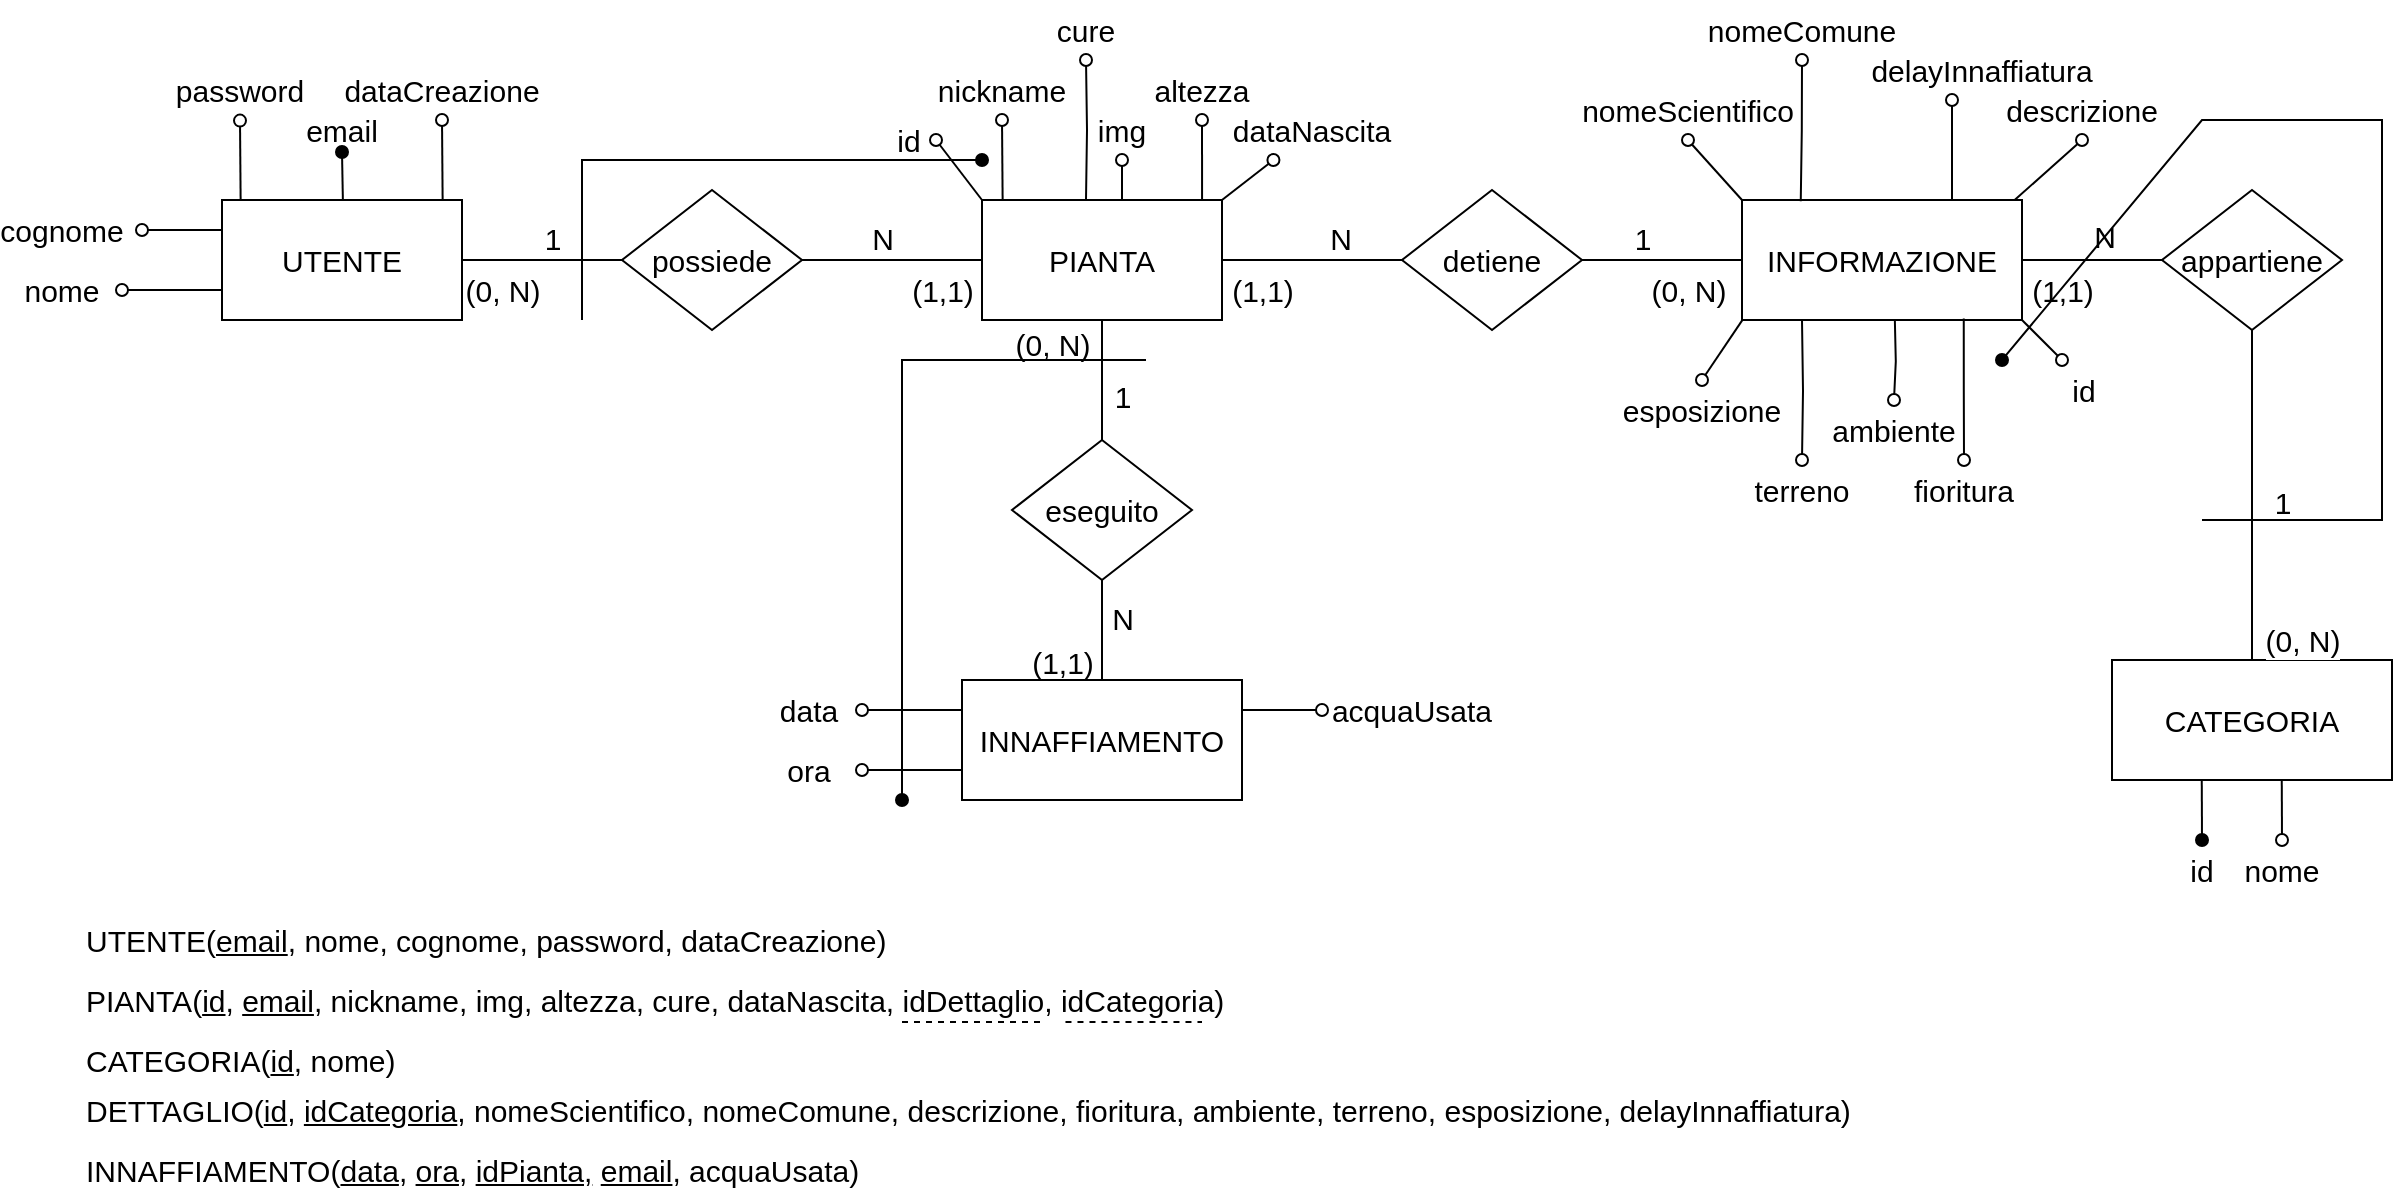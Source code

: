 <mxfile version="20.8.11" type="device"><diagram name="Pagina-1" id="2FTz808jugDv5oUOylLB"><mxGraphModel dx="1514" dy="921" grid="1" gridSize="10" guides="1" tooltips="1" connect="1" arrows="1" fold="1" page="1" pageScale="1" pageWidth="1654" pageHeight="1169" math="0" shadow="0"><root><mxCell id="0"/><mxCell id="1" parent="0"/><mxCell id="IASzXW3OIHH04ZZgrj7t-2" style="edgeStyle=orthogonalEdgeStyle;rounded=0;orthogonalLoop=1;jettySize=auto;html=1;fontSize=15;endArrow=oval;endFill=1;exitX=0.763;exitY=0.004;exitDx=0;exitDy=0;exitPerimeter=0;" edge="1" parent="1"><mxGeometry relative="1" as="geometry"><mxPoint x="180" y="176" as="targetPoint"/><mxPoint x="180.56" y="206.54" as="sourcePoint"/></mxGeometry></mxCell><mxCell id="IASzXW3OIHH04ZZgrj7t-7" style="edgeStyle=orthogonalEdgeStyle;rounded=0;orthogonalLoop=1;jettySize=auto;html=1;entryX=0.5;entryY=1;entryDx=0;entryDy=0;fontSize=15;endArrow=oval;endFill=0;exitX=0.261;exitY=-0.005;exitDx=0;exitDy=0;exitPerimeter=0;" edge="1" parent="1" target="IASzXW3OIHH04ZZgrj7t-6"><mxGeometry relative="1" as="geometry"><mxPoint x="129.32" y="200.0" as="sourcePoint"/></mxGeometry></mxCell><mxCell id="IASzXW3OIHH04ZZgrj7t-10" style="edgeStyle=orthogonalEdgeStyle;rounded=0;orthogonalLoop=1;jettySize=auto;html=1;fontSize=15;endArrow=oval;endFill=0;exitX=0;exitY=0.75;exitDx=0;exitDy=0;" edge="1" parent="1" source="IASzXW3OIHH04ZZgrj7t-1" target="IASzXW3OIHH04ZZgrj7t-5"><mxGeometry relative="1" as="geometry"/></mxCell><mxCell id="IASzXW3OIHH04ZZgrj7t-28" style="edgeStyle=none;rounded=0;orthogonalLoop=1;jettySize=auto;html=1;fontSize=15;endArrow=none;endFill=0;" edge="1" parent="1" source="IASzXW3OIHH04ZZgrj7t-1" target="IASzXW3OIHH04ZZgrj7t-27"><mxGeometry relative="1" as="geometry"/></mxCell><mxCell id="IASzXW3OIHH04ZZgrj7t-30" value="(0, N)" style="edgeLabel;html=1;align=center;verticalAlign=middle;resizable=0;points=[];fontSize=15;" vertex="1" connectable="0" parent="IASzXW3OIHH04ZZgrj7t-28"><mxGeometry x="-0.494" y="-1" relative="1" as="geometry"><mxPoint y="14" as="offset"/></mxGeometry></mxCell><mxCell id="IASzXW3OIHH04ZZgrj7t-32" value="1" style="edgeLabel;html=1;align=center;verticalAlign=middle;resizable=0;points=[];fontSize=15;" vertex="1" connectable="0" parent="IASzXW3OIHH04ZZgrj7t-28"><mxGeometry x="0.125" relative="1" as="geometry"><mxPoint y="-11" as="offset"/></mxGeometry></mxCell><mxCell id="IASzXW3OIHH04ZZgrj7t-1" value="UTENTE" style="rounded=0;whiteSpace=wrap;html=1;fontSize=15;" vertex="1" parent="1"><mxGeometry x="120" y="200" width="120" height="60" as="geometry"/></mxCell><mxCell id="IASzXW3OIHH04ZZgrj7t-3" value="email" style="text;html=1;strokeColor=none;fillColor=none;align=center;verticalAlign=middle;whiteSpace=wrap;rounded=0;fontSize=15;" vertex="1" parent="1"><mxGeometry x="150" y="150" width="60" height="30" as="geometry"/></mxCell><mxCell id="IASzXW3OIHH04ZZgrj7t-4" value="cognome" style="text;html=1;strokeColor=none;fillColor=none;align=center;verticalAlign=middle;whiteSpace=wrap;rounded=0;fontSize=15;" vertex="1" parent="1"><mxGeometry x="10" y="200" width="60" height="30" as="geometry"/></mxCell><mxCell id="IASzXW3OIHH04ZZgrj7t-5" value="nome" style="text;html=1;strokeColor=none;fillColor=none;align=center;verticalAlign=middle;whiteSpace=wrap;rounded=0;fontSize=15;" vertex="1" parent="1"><mxGeometry x="10" y="230" width="60" height="30" as="geometry"/></mxCell><mxCell id="IASzXW3OIHH04ZZgrj7t-6" value="password" style="text;html=1;strokeColor=none;fillColor=none;align=center;verticalAlign=middle;whiteSpace=wrap;rounded=0;fontSize=15;" vertex="1" parent="1"><mxGeometry x="99" y="130.3" width="60" height="30" as="geometry"/></mxCell><mxCell id="IASzXW3OIHH04ZZgrj7t-9" style="edgeStyle=orthogonalEdgeStyle;rounded=0;orthogonalLoop=1;jettySize=auto;html=1;fontSize=15;endArrow=oval;endFill=0;exitX=0;exitY=0.25;exitDx=0;exitDy=0;" edge="1" parent="1" source="IASzXW3OIHH04ZZgrj7t-1"><mxGeometry relative="1" as="geometry"><mxPoint x="161.32" y="209.7" as="sourcePoint"/><mxPoint x="80" y="215" as="targetPoint"/><Array as="points"><mxPoint x="80" y="215"/><mxPoint x="80" y="215"/></Array></mxGeometry></mxCell><mxCell id="IASzXW3OIHH04ZZgrj7t-11" style="edgeStyle=orthogonalEdgeStyle;rounded=0;orthogonalLoop=1;jettySize=auto;html=1;fontSize=15;endArrow=oval;endFill=0;entryX=0.5;entryY=1;entryDx=0;entryDy=0;exitX=0.763;exitY=0.004;exitDx=0;exitDy=0;exitPerimeter=0;" edge="1" parent="1" target="IASzXW3OIHH04ZZgrj7t-15"><mxGeometry relative="1" as="geometry"><mxPoint x="569.97" y="160" as="targetPoint"/><mxPoint x="571.56" y="200.24" as="sourcePoint"/></mxGeometry></mxCell><mxCell id="IASzXW3OIHH04ZZgrj7t-12" style="edgeStyle=orthogonalEdgeStyle;rounded=0;orthogonalLoop=1;jettySize=auto;html=1;entryX=0.5;entryY=1;entryDx=0;entryDy=0;fontSize=15;endArrow=oval;endFill=0;exitX=0.261;exitY=-0.005;exitDx=0;exitDy=0;exitPerimeter=0;" edge="1" parent="1" target="IASzXW3OIHH04ZZgrj7t-18"><mxGeometry relative="1" as="geometry"><mxPoint x="510.32" y="199.7" as="sourcePoint"/></mxGeometry></mxCell><mxCell id="IASzXW3OIHH04ZZgrj7t-13" style="rounded=0;orthogonalLoop=1;jettySize=auto;html=1;fontSize=15;endArrow=oval;endFill=0;exitX=1;exitY=0;exitDx=0;exitDy=0;" edge="1" parent="1" source="IASzXW3OIHH04ZZgrj7t-14" target="IASzXW3OIHH04ZZgrj7t-17"><mxGeometry relative="1" as="geometry"/></mxCell><mxCell id="IASzXW3OIHH04ZZgrj7t-36" style="edgeStyle=none;rounded=0;orthogonalLoop=1;jettySize=auto;html=1;fontSize=15;endArrow=none;endFill=0;" edge="1" parent="1" source="IASzXW3OIHH04ZZgrj7t-14" target="IASzXW3OIHH04ZZgrj7t-35"><mxGeometry relative="1" as="geometry"/></mxCell><mxCell id="IASzXW3OIHH04ZZgrj7t-60" value="(1,1)" style="edgeLabel;html=1;align=center;verticalAlign=middle;resizable=0;points=[];fontSize=15;" vertex="1" connectable="0" parent="IASzXW3OIHH04ZZgrj7t-36"><mxGeometry x="-0.449" y="1" relative="1" as="geometry"><mxPoint x="-5" y="16" as="offset"/></mxGeometry></mxCell><mxCell id="IASzXW3OIHH04ZZgrj7t-62" value="N" style="edgeLabel;html=1;align=center;verticalAlign=middle;resizable=0;points=[];fontSize=15;" vertex="1" connectable="0" parent="IASzXW3OIHH04ZZgrj7t-36"><mxGeometry x="0.318" y="1" relative="1" as="geometry"><mxPoint x="-1" y="-10" as="offset"/></mxGeometry></mxCell><mxCell id="IASzXW3OIHH04ZZgrj7t-72" style="edgeStyle=none;rounded=0;orthogonalLoop=1;jettySize=auto;html=1;fontSize=15;endArrow=none;endFill=0;" edge="1" parent="1" source="IASzXW3OIHH04ZZgrj7t-14" target="IASzXW3OIHH04ZZgrj7t-71"><mxGeometry relative="1" as="geometry"/></mxCell><mxCell id="IASzXW3OIHH04ZZgrj7t-97" value="(0, N)" style="edgeLabel;html=1;align=center;verticalAlign=middle;resizable=0;points=[];fontSize=15;" vertex="1" connectable="0" parent="IASzXW3OIHH04ZZgrj7t-72"><mxGeometry x="0.209" y="1" relative="1" as="geometry"><mxPoint x="-26" y="-25" as="offset"/></mxGeometry></mxCell><mxCell id="IASzXW3OIHH04ZZgrj7t-99" value="1" style="edgeLabel;html=1;align=center;verticalAlign=middle;resizable=0;points=[];fontSize=15;" vertex="1" connectable="0" parent="IASzXW3OIHH04ZZgrj7t-72"><mxGeometry x="0.267" y="-1" relative="1" as="geometry"><mxPoint x="11" as="offset"/></mxGeometry></mxCell><mxCell id="IASzXW3OIHH04ZZgrj7t-14" value="PIANTA" style="rounded=0;whiteSpace=wrap;html=1;fontSize=15;" vertex="1" parent="1"><mxGeometry x="500" y="200" width="120" height="60" as="geometry"/></mxCell><mxCell id="IASzXW3OIHH04ZZgrj7t-15" value="img" style="text;html=1;strokeColor=none;fillColor=none;align=center;verticalAlign=middle;whiteSpace=wrap;rounded=0;fontSize=15;" vertex="1" parent="1"><mxGeometry x="540" y="150" width="60" height="30" as="geometry"/></mxCell><mxCell id="IASzXW3OIHH04ZZgrj7t-16" value="id" style="text;html=1;strokeColor=none;fillColor=none;align=center;verticalAlign=middle;whiteSpace=wrap;rounded=0;fontSize=15;" vertex="1" parent="1"><mxGeometry x="450" y="160" width="27" height="20" as="geometry"/></mxCell><mxCell id="IASzXW3OIHH04ZZgrj7t-17" value="dataNascita" style="text;html=1;strokeColor=none;fillColor=none;align=center;verticalAlign=middle;whiteSpace=wrap;rounded=0;fontSize=15;" vertex="1" parent="1"><mxGeometry x="620" y="150" width="90" height="30" as="geometry"/></mxCell><mxCell id="IASzXW3OIHH04ZZgrj7t-18" value="nickname" style="text;html=1;strokeColor=none;fillColor=none;align=center;verticalAlign=middle;whiteSpace=wrap;rounded=0;fontSize=15;" vertex="1" parent="1"><mxGeometry x="480" y="130" width="60" height="30" as="geometry"/></mxCell><mxCell id="IASzXW3OIHH04ZZgrj7t-19" style="rounded=0;orthogonalLoop=1;jettySize=auto;html=1;fontSize=15;endArrow=oval;endFill=0;exitX=0;exitY=0;exitDx=0;exitDy=0;entryX=1;entryY=0.5;entryDx=0;entryDy=0;" edge="1" parent="1" source="IASzXW3OIHH04ZZgrj7t-14" target="IASzXW3OIHH04ZZgrj7t-16"><mxGeometry relative="1" as="geometry"><mxPoint x="541.32" y="209.7" as="sourcePoint"/><mxPoint x="460" y="215.0" as="targetPoint"/></mxGeometry></mxCell><mxCell id="IASzXW3OIHH04ZZgrj7t-20" style="edgeStyle=orthogonalEdgeStyle;rounded=0;orthogonalLoop=1;jettySize=auto;html=1;entryX=0.5;entryY=1;entryDx=0;entryDy=0;fontSize=15;endArrow=oval;endFill=0;exitX=0.261;exitY=-0.005;exitDx=0;exitDy=0;exitPerimeter=0;" edge="1" parent="1" target="IASzXW3OIHH04ZZgrj7t-21"><mxGeometry relative="1" as="geometry"><mxPoint x="230.32" y="199.7" as="sourcePoint"/></mxGeometry></mxCell><mxCell id="IASzXW3OIHH04ZZgrj7t-21" value="dataCreazione" style="text;html=1;strokeColor=none;fillColor=none;align=center;verticalAlign=middle;whiteSpace=wrap;rounded=0;fontSize=15;" vertex="1" parent="1"><mxGeometry x="200" y="130" width="60" height="30" as="geometry"/></mxCell><mxCell id="IASzXW3OIHH04ZZgrj7t-22" style="edgeStyle=orthogonalEdgeStyle;rounded=0;orthogonalLoop=1;jettySize=auto;html=1;entryX=0.5;entryY=1;entryDx=0;entryDy=0;fontSize=15;endArrow=oval;endFill=0;exitX=0.917;exitY=0.004;exitDx=0;exitDy=0;exitPerimeter=0;" edge="1" parent="1" target="IASzXW3OIHH04ZZgrj7t-23" source="IASzXW3OIHH04ZZgrj7t-14"><mxGeometry relative="1" as="geometry"><mxPoint x="597.32" y="199.7" as="sourcePoint"/></mxGeometry></mxCell><mxCell id="IASzXW3OIHH04ZZgrj7t-23" value="altezza" style="text;html=1;strokeColor=none;fillColor=none;align=center;verticalAlign=middle;whiteSpace=wrap;rounded=0;fontSize=15;" vertex="1" parent="1"><mxGeometry x="580" y="130" width="60" height="30" as="geometry"/></mxCell><mxCell id="IASzXW3OIHH04ZZgrj7t-25" style="edgeStyle=orthogonalEdgeStyle;rounded=0;orthogonalLoop=1;jettySize=auto;html=1;entryX=0.5;entryY=1;entryDx=0;entryDy=0;fontSize=15;endArrow=oval;endFill=0;exitX=0.5;exitY=0;exitDx=0;exitDy=0;" edge="1" parent="1" target="IASzXW3OIHH04ZZgrj7t-26"><mxGeometry relative="1" as="geometry"><mxPoint x="552" y="200" as="sourcePoint"/></mxGeometry></mxCell><mxCell id="IASzXW3OIHH04ZZgrj7t-26" value="cure" style="text;html=1;strokeColor=none;fillColor=none;align=center;verticalAlign=middle;whiteSpace=wrap;rounded=0;fontSize=15;" vertex="1" parent="1"><mxGeometry x="522" y="100" width="60" height="30" as="geometry"/></mxCell><mxCell id="IASzXW3OIHH04ZZgrj7t-29" style="edgeStyle=none;rounded=0;orthogonalLoop=1;jettySize=auto;html=1;fontSize=15;endArrow=none;endFill=0;" edge="1" parent="1" source="IASzXW3OIHH04ZZgrj7t-27" target="IASzXW3OIHH04ZZgrj7t-14"><mxGeometry relative="1" as="geometry"/></mxCell><mxCell id="IASzXW3OIHH04ZZgrj7t-31" value="(1,1)" style="edgeLabel;html=1;align=center;verticalAlign=middle;resizable=0;points=[];fontSize=15;" vertex="1" connectable="0" parent="IASzXW3OIHH04ZZgrj7t-29"><mxGeometry x="0.434" y="-1" relative="1" as="geometry"><mxPoint x="5" y="14" as="offset"/></mxGeometry></mxCell><mxCell id="IASzXW3OIHH04ZZgrj7t-33" value="N" style="edgeLabel;html=1;align=center;verticalAlign=middle;resizable=0;points=[];fontSize=15;" vertex="1" connectable="0" parent="IASzXW3OIHH04ZZgrj7t-29"><mxGeometry x="-0.116" y="-1" relative="1" as="geometry"><mxPoint y="-12" as="offset"/></mxGeometry></mxCell><mxCell id="IASzXW3OIHH04ZZgrj7t-27" value="possiede" style="rhombus;whiteSpace=wrap;html=1;fontSize=15;" vertex="1" parent="1"><mxGeometry x="320" y="195" width="90" height="70" as="geometry"/></mxCell><mxCell id="IASzXW3OIHH04ZZgrj7t-64" style="edgeStyle=none;rounded=0;orthogonalLoop=1;jettySize=auto;html=1;fontSize=15;endArrow=oval;endFill=0;exitX=1;exitY=1;exitDx=0;exitDy=0;" edge="1" parent="1" source="IASzXW3OIHH04ZZgrj7t-34"><mxGeometry relative="1" as="geometry"><mxPoint x="1040" y="280" as="targetPoint"/></mxGeometry></mxCell><mxCell id="IASzXW3OIHH04ZZgrj7t-69" style="edgeStyle=none;rounded=0;orthogonalLoop=1;jettySize=auto;html=1;fontSize=15;endArrow=none;endFill=0;" edge="1" parent="1" source="IASzXW3OIHH04ZZgrj7t-34" target="IASzXW3OIHH04ZZgrj7t-68"><mxGeometry relative="1" as="geometry"/></mxCell><mxCell id="IASzXW3OIHH04ZZgrj7t-92" value="(1,1)" style="edgeLabel;html=1;align=center;verticalAlign=middle;resizable=0;points=[];fontSize=15;" vertex="1" connectable="0" parent="IASzXW3OIHH04ZZgrj7t-69"><mxGeometry x="-0.659" y="2" relative="1" as="geometry"><mxPoint x="8" y="17" as="offset"/></mxGeometry></mxCell><mxCell id="IASzXW3OIHH04ZZgrj7t-95" value="N" style="edgeLabel;html=1;align=center;verticalAlign=middle;resizable=0;points=[];fontSize=15;" vertex="1" connectable="0" parent="IASzXW3OIHH04ZZgrj7t-69"><mxGeometry x="0.413" y="2" relative="1" as="geometry"><mxPoint x="-9" y="-10" as="offset"/></mxGeometry></mxCell><mxCell id="IASzXW3OIHH04ZZgrj7t-34" value="INFORMAZIONE" style="rounded=0;whiteSpace=wrap;html=1;fontSize=15;" vertex="1" parent="1"><mxGeometry x="880" y="200" width="140" height="60" as="geometry"/></mxCell><mxCell id="IASzXW3OIHH04ZZgrj7t-37" style="edgeStyle=none;rounded=0;orthogonalLoop=1;jettySize=auto;html=1;fontSize=15;endArrow=none;endFill=0;" edge="1" parent="1" source="IASzXW3OIHH04ZZgrj7t-35" target="IASzXW3OIHH04ZZgrj7t-34"><mxGeometry relative="1" as="geometry"/></mxCell><mxCell id="IASzXW3OIHH04ZZgrj7t-61" value="(0, N)" style="edgeLabel;html=1;align=center;verticalAlign=middle;resizable=0;points=[];fontSize=15;" vertex="1" connectable="0" parent="IASzXW3OIHH04ZZgrj7t-37"><mxGeometry x="0.275" y="1" relative="1" as="geometry"><mxPoint x="2" y="16" as="offset"/></mxGeometry></mxCell><mxCell id="IASzXW3OIHH04ZZgrj7t-63" value="1" style="edgeLabel;html=1;align=center;verticalAlign=middle;resizable=0;points=[];fontSize=15;" vertex="1" connectable="0" parent="IASzXW3OIHH04ZZgrj7t-37"><mxGeometry x="-0.496" y="3" relative="1" as="geometry"><mxPoint x="10" y="-8" as="offset"/></mxGeometry></mxCell><mxCell id="IASzXW3OIHH04ZZgrj7t-35" value="detiene" style="rhombus;whiteSpace=wrap;html=1;fontSize=15;" vertex="1" parent="1"><mxGeometry x="710" y="195" width="90" height="70" as="geometry"/></mxCell><mxCell id="IASzXW3OIHH04ZZgrj7t-39" style="rounded=0;orthogonalLoop=1;jettySize=auto;html=1;entryX=0.5;entryY=1;entryDx=0;entryDy=0;fontSize=15;endArrow=oval;endFill=0;exitX=0;exitY=0;exitDx=0;exitDy=0;" edge="1" parent="1" target="IASzXW3OIHH04ZZgrj7t-40" source="IASzXW3OIHH04ZZgrj7t-34"><mxGeometry relative="1" as="geometry"><mxPoint x="896.32" y="199.7" as="sourcePoint"/></mxGeometry></mxCell><mxCell id="IASzXW3OIHH04ZZgrj7t-40" value="nomeScientifico" style="text;html=1;strokeColor=none;fillColor=none;align=center;verticalAlign=middle;whiteSpace=wrap;rounded=0;fontSize=15;" vertex="1" parent="1"><mxGeometry x="800" y="140" width="106" height="30" as="geometry"/></mxCell><mxCell id="IASzXW3OIHH04ZZgrj7t-41" style="rounded=0;orthogonalLoop=1;jettySize=auto;html=1;entryX=0.5;entryY=1;entryDx=0;entryDy=0;fontSize=15;endArrow=oval;endFill=0;exitX=0.261;exitY=-0.005;exitDx=0;exitDy=0;exitPerimeter=0;" edge="1" parent="1" target="IASzXW3OIHH04ZZgrj7t-42"><mxGeometry relative="1" as="geometry"><mxPoint x="1016.32" y="200.0" as="sourcePoint"/></mxGeometry></mxCell><mxCell id="IASzXW3OIHH04ZZgrj7t-42" value="descrizione" style="text;html=1;strokeColor=none;fillColor=none;align=center;verticalAlign=middle;whiteSpace=wrap;rounded=0;fontSize=15;" vertex="1" parent="1"><mxGeometry x="1020" y="140" width="60" height="30" as="geometry"/></mxCell><mxCell id="IASzXW3OIHH04ZZgrj7t-44" style="rounded=0;orthogonalLoop=1;jettySize=auto;html=1;entryX=0.5;entryY=0;entryDx=0;entryDy=0;fontSize=15;endArrow=oval;endFill=0;exitX=0.153;exitY=0.995;exitDx=0;exitDy=0;exitPerimeter=0;" edge="1" parent="1" target="IASzXW3OIHH04ZZgrj7t-45"><mxGeometry relative="1" as="geometry"><mxPoint x="880.42" y="259.7" as="sourcePoint"/></mxGeometry></mxCell><mxCell id="IASzXW3OIHH04ZZgrj7t-45" value="esposizione" style="text;html=1;strokeColor=none;fillColor=none;align=center;verticalAlign=middle;whiteSpace=wrap;rounded=0;fontSize=15;" vertex="1" parent="1"><mxGeometry x="830" y="290" width="60" height="30" as="geometry"/></mxCell><mxCell id="IASzXW3OIHH04ZZgrj7t-47" style="edgeStyle=orthogonalEdgeStyle;rounded=0;orthogonalLoop=1;jettySize=auto;html=1;entryX=0.5;entryY=0;entryDx=0;entryDy=0;fontSize=15;endArrow=oval;endFill=0;exitX=0.153;exitY=0.995;exitDx=0;exitDy=0;exitPerimeter=0;" edge="1" parent="1" target="IASzXW3OIHH04ZZgrj7t-48"><mxGeometry relative="1" as="geometry"><mxPoint x="956.42" y="259.7" as="sourcePoint"/></mxGeometry></mxCell><mxCell id="IASzXW3OIHH04ZZgrj7t-48" value="ambiente" style="text;html=1;strokeColor=none;fillColor=none;align=center;verticalAlign=middle;whiteSpace=wrap;rounded=0;fontSize=15;" vertex="1" parent="1"><mxGeometry x="926" y="300" width="60" height="30" as="geometry"/></mxCell><mxCell id="IASzXW3OIHH04ZZgrj7t-49" style="edgeStyle=orthogonalEdgeStyle;rounded=0;orthogonalLoop=1;jettySize=auto;html=1;entryX=0.5;entryY=0;entryDx=0;entryDy=0;fontSize=15;endArrow=oval;endFill=0;" edge="1" parent="1" target="IASzXW3OIHH04ZZgrj7t-50"><mxGeometry relative="1" as="geometry"><mxPoint x="910" y="260" as="sourcePoint"/></mxGeometry></mxCell><mxCell id="IASzXW3OIHH04ZZgrj7t-50" value="terreno" style="text;html=1;strokeColor=none;fillColor=none;align=center;verticalAlign=middle;whiteSpace=wrap;rounded=0;fontSize=15;" vertex="1" parent="1"><mxGeometry x="880" y="330" width="60" height="30" as="geometry"/></mxCell><mxCell id="IASzXW3OIHH04ZZgrj7t-51" style="edgeStyle=orthogonalEdgeStyle;rounded=0;orthogonalLoop=1;jettySize=auto;html=1;entryX=0.5;entryY=1;entryDx=0;entryDy=0;fontSize=15;endArrow=oval;endFill=0;exitX=0.367;exitY=0.01;exitDx=0;exitDy=0;exitPerimeter=0;" edge="1" parent="1" target="IASzXW3OIHH04ZZgrj7t-52"><mxGeometry relative="1" as="geometry"><mxPoint x="909.38" y="200.6" as="sourcePoint"/></mxGeometry></mxCell><mxCell id="IASzXW3OIHH04ZZgrj7t-52" value="nomeComune" style="text;html=1;strokeColor=none;fillColor=none;align=center;verticalAlign=middle;whiteSpace=wrap;rounded=0;fontSize=15;" vertex="1" parent="1"><mxGeometry x="880" y="100.0" width="60" height="30" as="geometry"/></mxCell><mxCell id="IASzXW3OIHH04ZZgrj7t-54" style="edgeStyle=orthogonalEdgeStyle;rounded=0;orthogonalLoop=1;jettySize=auto;html=1;entryX=0.5;entryY=0;entryDx=0;entryDy=0;fontSize=15;endArrow=oval;endFill=0;exitX=0.792;exitY=0.988;exitDx=0;exitDy=0;exitPerimeter=0;" edge="1" parent="1" target="IASzXW3OIHH04ZZgrj7t-55" source="IASzXW3OIHH04ZZgrj7t-34"><mxGeometry relative="1" as="geometry"><mxPoint x="990.42" y="289.7" as="sourcePoint"/></mxGeometry></mxCell><mxCell id="IASzXW3OIHH04ZZgrj7t-55" value="fioritura" style="text;html=1;strokeColor=none;fillColor=none;align=center;verticalAlign=middle;whiteSpace=wrap;rounded=0;fontSize=15;" vertex="1" parent="1"><mxGeometry x="961" y="330" width="60" height="30" as="geometry"/></mxCell><mxCell id="IASzXW3OIHH04ZZgrj7t-56" style="rounded=0;orthogonalLoop=1;jettySize=auto;html=1;entryX=0.25;entryY=1;entryDx=0;entryDy=0;fontSize=15;endArrow=oval;endFill=0;exitX=0.75;exitY=0;exitDx=0;exitDy=0;" edge="1" parent="1" target="IASzXW3OIHH04ZZgrj7t-57" source="IASzXW3OIHH04ZZgrj7t-34"><mxGeometry relative="1" as="geometry"><mxPoint x="1070.42" y="260.0" as="sourcePoint"/></mxGeometry></mxCell><mxCell id="IASzXW3OIHH04ZZgrj7t-57" value="delayInnaffiatura" style="text;html=1;strokeColor=none;fillColor=none;align=center;verticalAlign=middle;whiteSpace=wrap;rounded=0;fontSize=15;" vertex="1" parent="1"><mxGeometry x="970" y="120" width="60" height="30" as="geometry"/></mxCell><mxCell id="IASzXW3OIHH04ZZgrj7t-65" value="id" style="text;html=1;strokeColor=none;fillColor=none;align=center;verticalAlign=middle;whiteSpace=wrap;rounded=0;fontSize=15;" vertex="1" parent="1"><mxGeometry x="1021" y="280" width="60" height="30" as="geometry"/></mxCell><mxCell id="IASzXW3OIHH04ZZgrj7t-67" value="CATEGORIA" style="rounded=0;whiteSpace=wrap;html=1;fontSize=15;" vertex="1" parent="1"><mxGeometry x="1065" y="430" width="140" height="60" as="geometry"/></mxCell><mxCell id="IASzXW3OIHH04ZZgrj7t-70" style="edgeStyle=none;rounded=0;orthogonalLoop=1;jettySize=auto;html=1;fontSize=15;endArrow=none;endFill=0;" edge="1" parent="1" source="IASzXW3OIHH04ZZgrj7t-68" target="IASzXW3OIHH04ZZgrj7t-67"><mxGeometry relative="1" as="geometry"/></mxCell><mxCell id="IASzXW3OIHH04ZZgrj7t-93" value="(0, N)" style="edgeLabel;html=1;align=center;verticalAlign=middle;resizable=0;points=[];fontSize=15;" vertex="1" connectable="0" parent="IASzXW3OIHH04ZZgrj7t-70"><mxGeometry x="0.575" y="1" relative="1" as="geometry"><mxPoint x="24" y="25" as="offset"/></mxGeometry></mxCell><mxCell id="IASzXW3OIHH04ZZgrj7t-96" value="1" style="edgeLabel;html=1;align=center;verticalAlign=middle;resizable=0;points=[];fontSize=15;" vertex="1" connectable="0" parent="IASzXW3OIHH04ZZgrj7t-70"><mxGeometry x="-0.135" relative="1" as="geometry"><mxPoint x="15" y="14" as="offset"/></mxGeometry></mxCell><mxCell id="IASzXW3OIHH04ZZgrj7t-68" value="appartiene" style="rhombus;whiteSpace=wrap;html=1;fontSize=15;" vertex="1" parent="1"><mxGeometry x="1090" y="195" width="90" height="70" as="geometry"/></mxCell><mxCell id="IASzXW3OIHH04ZZgrj7t-74" style="edgeStyle=none;rounded=0;orthogonalLoop=1;jettySize=auto;html=1;fontSize=15;endArrow=none;endFill=0;" edge="1" parent="1" source="IASzXW3OIHH04ZZgrj7t-71" target="IASzXW3OIHH04ZZgrj7t-73"><mxGeometry relative="1" as="geometry"/></mxCell><mxCell id="IASzXW3OIHH04ZZgrj7t-98" value="(1,1)" style="edgeLabel;html=1;align=center;verticalAlign=middle;resizable=0;points=[];fontSize=15;" vertex="1" connectable="0" parent="IASzXW3OIHH04ZZgrj7t-74"><mxGeometry x="0.389" relative="1" as="geometry"><mxPoint x="-20" y="6" as="offset"/></mxGeometry></mxCell><mxCell id="IASzXW3OIHH04ZZgrj7t-100" value="N" style="edgeLabel;html=1;align=center;verticalAlign=middle;resizable=0;points=[];fontSize=15;" vertex="1" connectable="0" parent="IASzXW3OIHH04ZZgrj7t-74"><mxGeometry x="-0.242" relative="1" as="geometry"><mxPoint x="10" as="offset"/></mxGeometry></mxCell><mxCell id="IASzXW3OIHH04ZZgrj7t-71" value="eseguito" style="rhombus;whiteSpace=wrap;html=1;fontSize=15;" vertex="1" parent="1"><mxGeometry x="515" y="320" width="90" height="70" as="geometry"/></mxCell><mxCell id="IASzXW3OIHH04ZZgrj7t-86" style="edgeStyle=none;rounded=0;orthogonalLoop=1;jettySize=auto;html=1;fontSize=15;startArrow=none;startFill=0;endArrow=oval;endFill=0;" edge="1" parent="1"><mxGeometry relative="1" as="geometry"><mxPoint x="440" y="455" as="targetPoint"/><mxPoint x="490" y="455" as="sourcePoint"/></mxGeometry></mxCell><mxCell id="IASzXW3OIHH04ZZgrj7t-73" value="INNAFFIAMENTO" style="rounded=0;whiteSpace=wrap;html=1;fontSize=15;" vertex="1" parent="1"><mxGeometry x="490" y="440" width="140" height="60" as="geometry"/></mxCell><mxCell id="IASzXW3OIHH04ZZgrj7t-76" style="edgeStyle=orthogonalEdgeStyle;rounded=0;orthogonalLoop=1;jettySize=auto;html=1;entryX=0.5;entryY=0;entryDx=0;entryDy=0;fontSize=15;endArrow=oval;endFill=0;exitX=0.792;exitY=0.988;exitDx=0;exitDy=0;exitPerimeter=0;" edge="1" parent="1" target="IASzXW3OIHH04ZZgrj7t-77"><mxGeometry relative="1" as="geometry"><mxPoint x="1149.88" y="490" as="sourcePoint"/></mxGeometry></mxCell><mxCell id="IASzXW3OIHH04ZZgrj7t-77" value="nome" style="text;html=1;strokeColor=none;fillColor=none;align=center;verticalAlign=middle;whiteSpace=wrap;rounded=0;fontSize=15;" vertex="1" parent="1"><mxGeometry x="1120" y="520" width="60" height="30" as="geometry"/></mxCell><mxCell id="IASzXW3OIHH04ZZgrj7t-79" style="edgeStyle=orthogonalEdgeStyle;rounded=0;orthogonalLoop=1;jettySize=auto;html=1;entryX=0.5;entryY=0;entryDx=0;entryDy=0;fontSize=15;endArrow=oval;endFill=1;exitX=0.792;exitY=0.988;exitDx=0;exitDy=0;exitPerimeter=0;" edge="1" parent="1" target="IASzXW3OIHH04ZZgrj7t-80"><mxGeometry relative="1" as="geometry"><mxPoint x="1109.88" y="490" as="sourcePoint"/></mxGeometry></mxCell><mxCell id="IASzXW3OIHH04ZZgrj7t-80" value="id" style="text;html=1;strokeColor=none;fillColor=none;align=center;verticalAlign=middle;whiteSpace=wrap;rounded=0;fontSize=15;" vertex="1" parent="1"><mxGeometry x="1080" y="520" width="60" height="30" as="geometry"/></mxCell><mxCell id="IASzXW3OIHH04ZZgrj7t-83" value="" style="endArrow=none;html=1;rounded=0;fontSize=15;startArrow=oval;startFill=1;" edge="1" parent="1"><mxGeometry width="50" height="50" relative="1" as="geometry"><mxPoint x="1010" y="280" as="sourcePoint"/><mxPoint x="1110" y="360" as="targetPoint"/><Array as="points"><mxPoint x="1110" y="160"/><mxPoint x="1200" y="160"/><mxPoint x="1200" y="360"/></Array></mxGeometry></mxCell><mxCell id="IASzXW3OIHH04ZZgrj7t-84" value="" style="endArrow=oval;html=1;rounded=0;fontSize=15;endFill=1;" edge="1" parent="1"><mxGeometry width="50" height="50" relative="1" as="geometry"><mxPoint x="300" y="260" as="sourcePoint"/><mxPoint x="500" y="180" as="targetPoint"/><Array as="points"><mxPoint x="300" y="180"/></Array></mxGeometry></mxCell><mxCell id="IASzXW3OIHH04ZZgrj7t-85" value="" style="endArrow=none;html=1;rounded=0;fontSize=15;startArrow=oval;startFill=1;" edge="1" parent="1"><mxGeometry width="50" height="50" relative="1" as="geometry"><mxPoint x="460" y="500" as="sourcePoint"/><mxPoint x="582" y="280" as="targetPoint"/><Array as="points"><mxPoint x="460" y="280"/></Array></mxGeometry></mxCell><mxCell id="IASzXW3OIHH04ZZgrj7t-87" value="data" style="text;html=1;strokeColor=none;fillColor=none;align=center;verticalAlign=middle;whiteSpace=wrap;rounded=0;fontSize=15;" vertex="1" parent="1"><mxGeometry x="400" y="440" width="27" height="30" as="geometry"/></mxCell><mxCell id="IASzXW3OIHH04ZZgrj7t-88" style="edgeStyle=none;rounded=0;orthogonalLoop=1;jettySize=auto;html=1;fontSize=15;startArrow=none;startFill=0;endArrow=oval;endFill=0;" edge="1" parent="1"><mxGeometry relative="1" as="geometry"><mxPoint x="440" y="485" as="targetPoint"/><mxPoint x="490" y="485" as="sourcePoint"/></mxGeometry></mxCell><mxCell id="IASzXW3OIHH04ZZgrj7t-89" value="ora" style="text;html=1;strokeColor=none;fillColor=none;align=center;verticalAlign=middle;whiteSpace=wrap;rounded=0;fontSize=15;" vertex="1" parent="1"><mxGeometry x="400" y="470" width="27" height="30" as="geometry"/></mxCell><mxCell id="IASzXW3OIHH04ZZgrj7t-90" style="edgeStyle=none;rounded=0;orthogonalLoop=1;jettySize=auto;html=1;fontSize=15;startArrow=none;startFill=0;endArrow=oval;endFill=0;exitX=1;exitY=0.25;exitDx=0;exitDy=0;entryX=0;entryY=0.5;entryDx=0;entryDy=0;" edge="1" parent="1" source="IASzXW3OIHH04ZZgrj7t-73" target="IASzXW3OIHH04ZZgrj7t-91"><mxGeometry relative="1" as="geometry"><mxPoint x="458.5" y="515" as="targetPoint"/><mxPoint x="508.5" y="515" as="sourcePoint"/></mxGeometry></mxCell><mxCell id="IASzXW3OIHH04ZZgrj7t-91" value="acquaUsata" style="text;html=1;strokeColor=none;fillColor=none;align=center;verticalAlign=middle;whiteSpace=wrap;rounded=0;fontSize=15;" vertex="1" parent="1"><mxGeometry x="670" y="440" width="90" height="30" as="geometry"/></mxCell><mxCell id="Ojge00qKX2KDr0K5e2h9-1" value="UTENTE(&lt;u&gt;email&lt;/u&gt;, nome, cognome, password, dataCreazione)" style="text;html=1;strokeColor=none;fillColor=none;align=left;verticalAlign=middle;whiteSpace=wrap;rounded=0;fontSize=15;" vertex="1" parent="1"><mxGeometry x="50" y="555" width="430" height="30" as="geometry"/></mxCell><mxCell id="Ojge00qKX2KDr0K5e2h9-2" value="PIANTA(&lt;u&gt;id&lt;/u&gt;, &lt;u&gt;email&lt;/u&gt;, nickname, img, altezza, cure, dataNascita, idDettaglio, idCategoria)&amp;nbsp;" style="text;html=1;strokeColor=none;fillColor=none;align=left;verticalAlign=middle;whiteSpace=wrap;rounded=0;fontSize=15;" vertex="1" parent="1"><mxGeometry x="50" y="585" width="590" height="30" as="geometry"/></mxCell><mxCell id="Ojge00qKX2KDr0K5e2h9-3" value="CATEGORIA(&lt;u&gt;id&lt;/u&gt;, nome)" style="text;html=1;strokeColor=none;fillColor=none;align=left;verticalAlign=middle;whiteSpace=wrap;rounded=0;fontSize=15;" vertex="1" parent="1"><mxGeometry x="50" y="615" width="430" height="30" as="geometry"/></mxCell><mxCell id="Ojge00qKX2KDr0K5e2h9-4" value="&lt;div style=&quot;&quot;&gt;&lt;span style=&quot;background-color: initial;&quot;&gt;DETTAGLIO(&lt;/span&gt;&lt;u style=&quot;background-color: initial;&quot;&gt;id&lt;/u&gt;&lt;span style=&quot;background-color: initial;&quot;&gt;, &lt;/span&gt;&lt;u style=&quot;background-color: initial;&quot;&gt;idCategoria&lt;/u&gt;&lt;span style=&quot;background-color: initial;&quot;&gt;, nomeScientifico, nomeComune, descrizione, fioritura, ambiente, terreno, esposizione, delayInnaffiatura)&lt;/span&gt;&lt;/div&gt;" style="text;html=1;strokeColor=none;fillColor=none;align=left;verticalAlign=middle;whiteSpace=wrap;rounded=0;fontSize=15;" vertex="1" parent="1"><mxGeometry x="50" y="640" width="940" height="30" as="geometry"/></mxCell><mxCell id="Ojge00qKX2KDr0K5e2h9-5" value="" style="endArrow=none;dashed=1;html=1;strokeWidth=1;rounded=0;fontSize=15;" edge="1" parent="1"><mxGeometry width="50" height="50" relative="1" as="geometry"><mxPoint x="460" y="611" as="sourcePoint"/><mxPoint x="530" y="611" as="targetPoint"/></mxGeometry></mxCell><mxCell id="Ojge00qKX2KDr0K5e2h9-7" value="" style="endArrow=none;dashed=1;html=1;strokeWidth=1;rounded=0;fontSize=15;" edge="1" parent="1"><mxGeometry width="50" height="50" relative="1" as="geometry"><mxPoint x="541.74" y="611.01" as="sourcePoint"/><mxPoint x="610" y="611" as="targetPoint"/></mxGeometry></mxCell><mxCell id="Ojge00qKX2KDr0K5e2h9-8" value="INNAFFIAMENTO(&lt;u&gt;data&lt;/u&gt;, &lt;u&gt;ora&lt;/u&gt;, &lt;u&gt;idPianta,&lt;/u&gt;&amp;nbsp;&lt;u&gt;email&lt;/u&gt;, acquaUsata)" style="text;html=1;strokeColor=none;fillColor=none;align=left;verticalAlign=middle;whiteSpace=wrap;rounded=0;fontSize=15;" vertex="1" parent="1"><mxGeometry x="50" y="670" width="430" height="30" as="geometry"/></mxCell></root></mxGraphModel></diagram></mxfile>